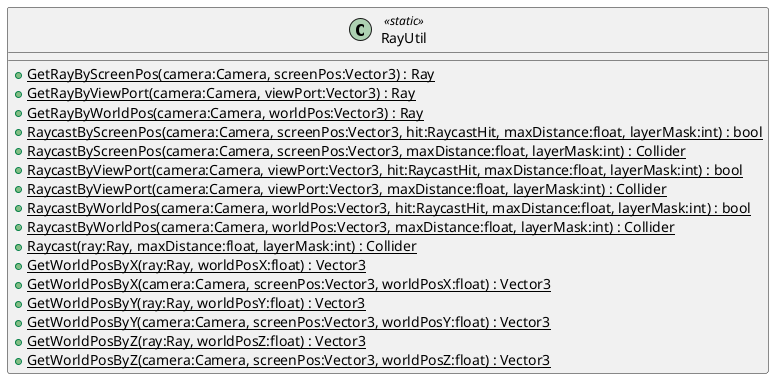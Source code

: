 @startuml
class RayUtil <<static>> {
    + {static} GetRayByScreenPos(camera:Camera, screenPos:Vector3) : Ray
    + {static} GetRayByViewPort(camera:Camera, viewPort:Vector3) : Ray
    + {static} GetRayByWorldPos(camera:Camera, worldPos:Vector3) : Ray
    + {static} RaycastByScreenPos(camera:Camera, screenPos:Vector3, hit:RaycastHit, maxDistance:float, layerMask:int) : bool
    + {static} RaycastByScreenPos(camera:Camera, screenPos:Vector3, maxDistance:float, layerMask:int) : Collider
    + {static} RaycastByViewPort(camera:Camera, viewPort:Vector3, hit:RaycastHit, maxDistance:float, layerMask:int) : bool
    + {static} RaycastByViewPort(camera:Camera, viewPort:Vector3, maxDistance:float, layerMask:int) : Collider
    + {static} RaycastByWorldPos(camera:Camera, worldPos:Vector3, hit:RaycastHit, maxDistance:float, layerMask:int) : bool
    + {static} RaycastByWorldPos(camera:Camera, worldPos:Vector3, maxDistance:float, layerMask:int) : Collider
    + {static} Raycast(ray:Ray, maxDistance:float, layerMask:int) : Collider
    + {static} GetWorldPosByX(ray:Ray, worldPosX:float) : Vector3
    + {static} GetWorldPosByX(camera:Camera, screenPos:Vector3, worldPosX:float) : Vector3
    + {static} GetWorldPosByY(ray:Ray, worldPosY:float) : Vector3
    + {static} GetWorldPosByY(camera:Camera, screenPos:Vector3, worldPosY:float) : Vector3
    + {static} GetWorldPosByZ(ray:Ray, worldPosZ:float) : Vector3
    + {static} GetWorldPosByZ(camera:Camera, screenPos:Vector3, worldPosZ:float) : Vector3
}
@enduml
